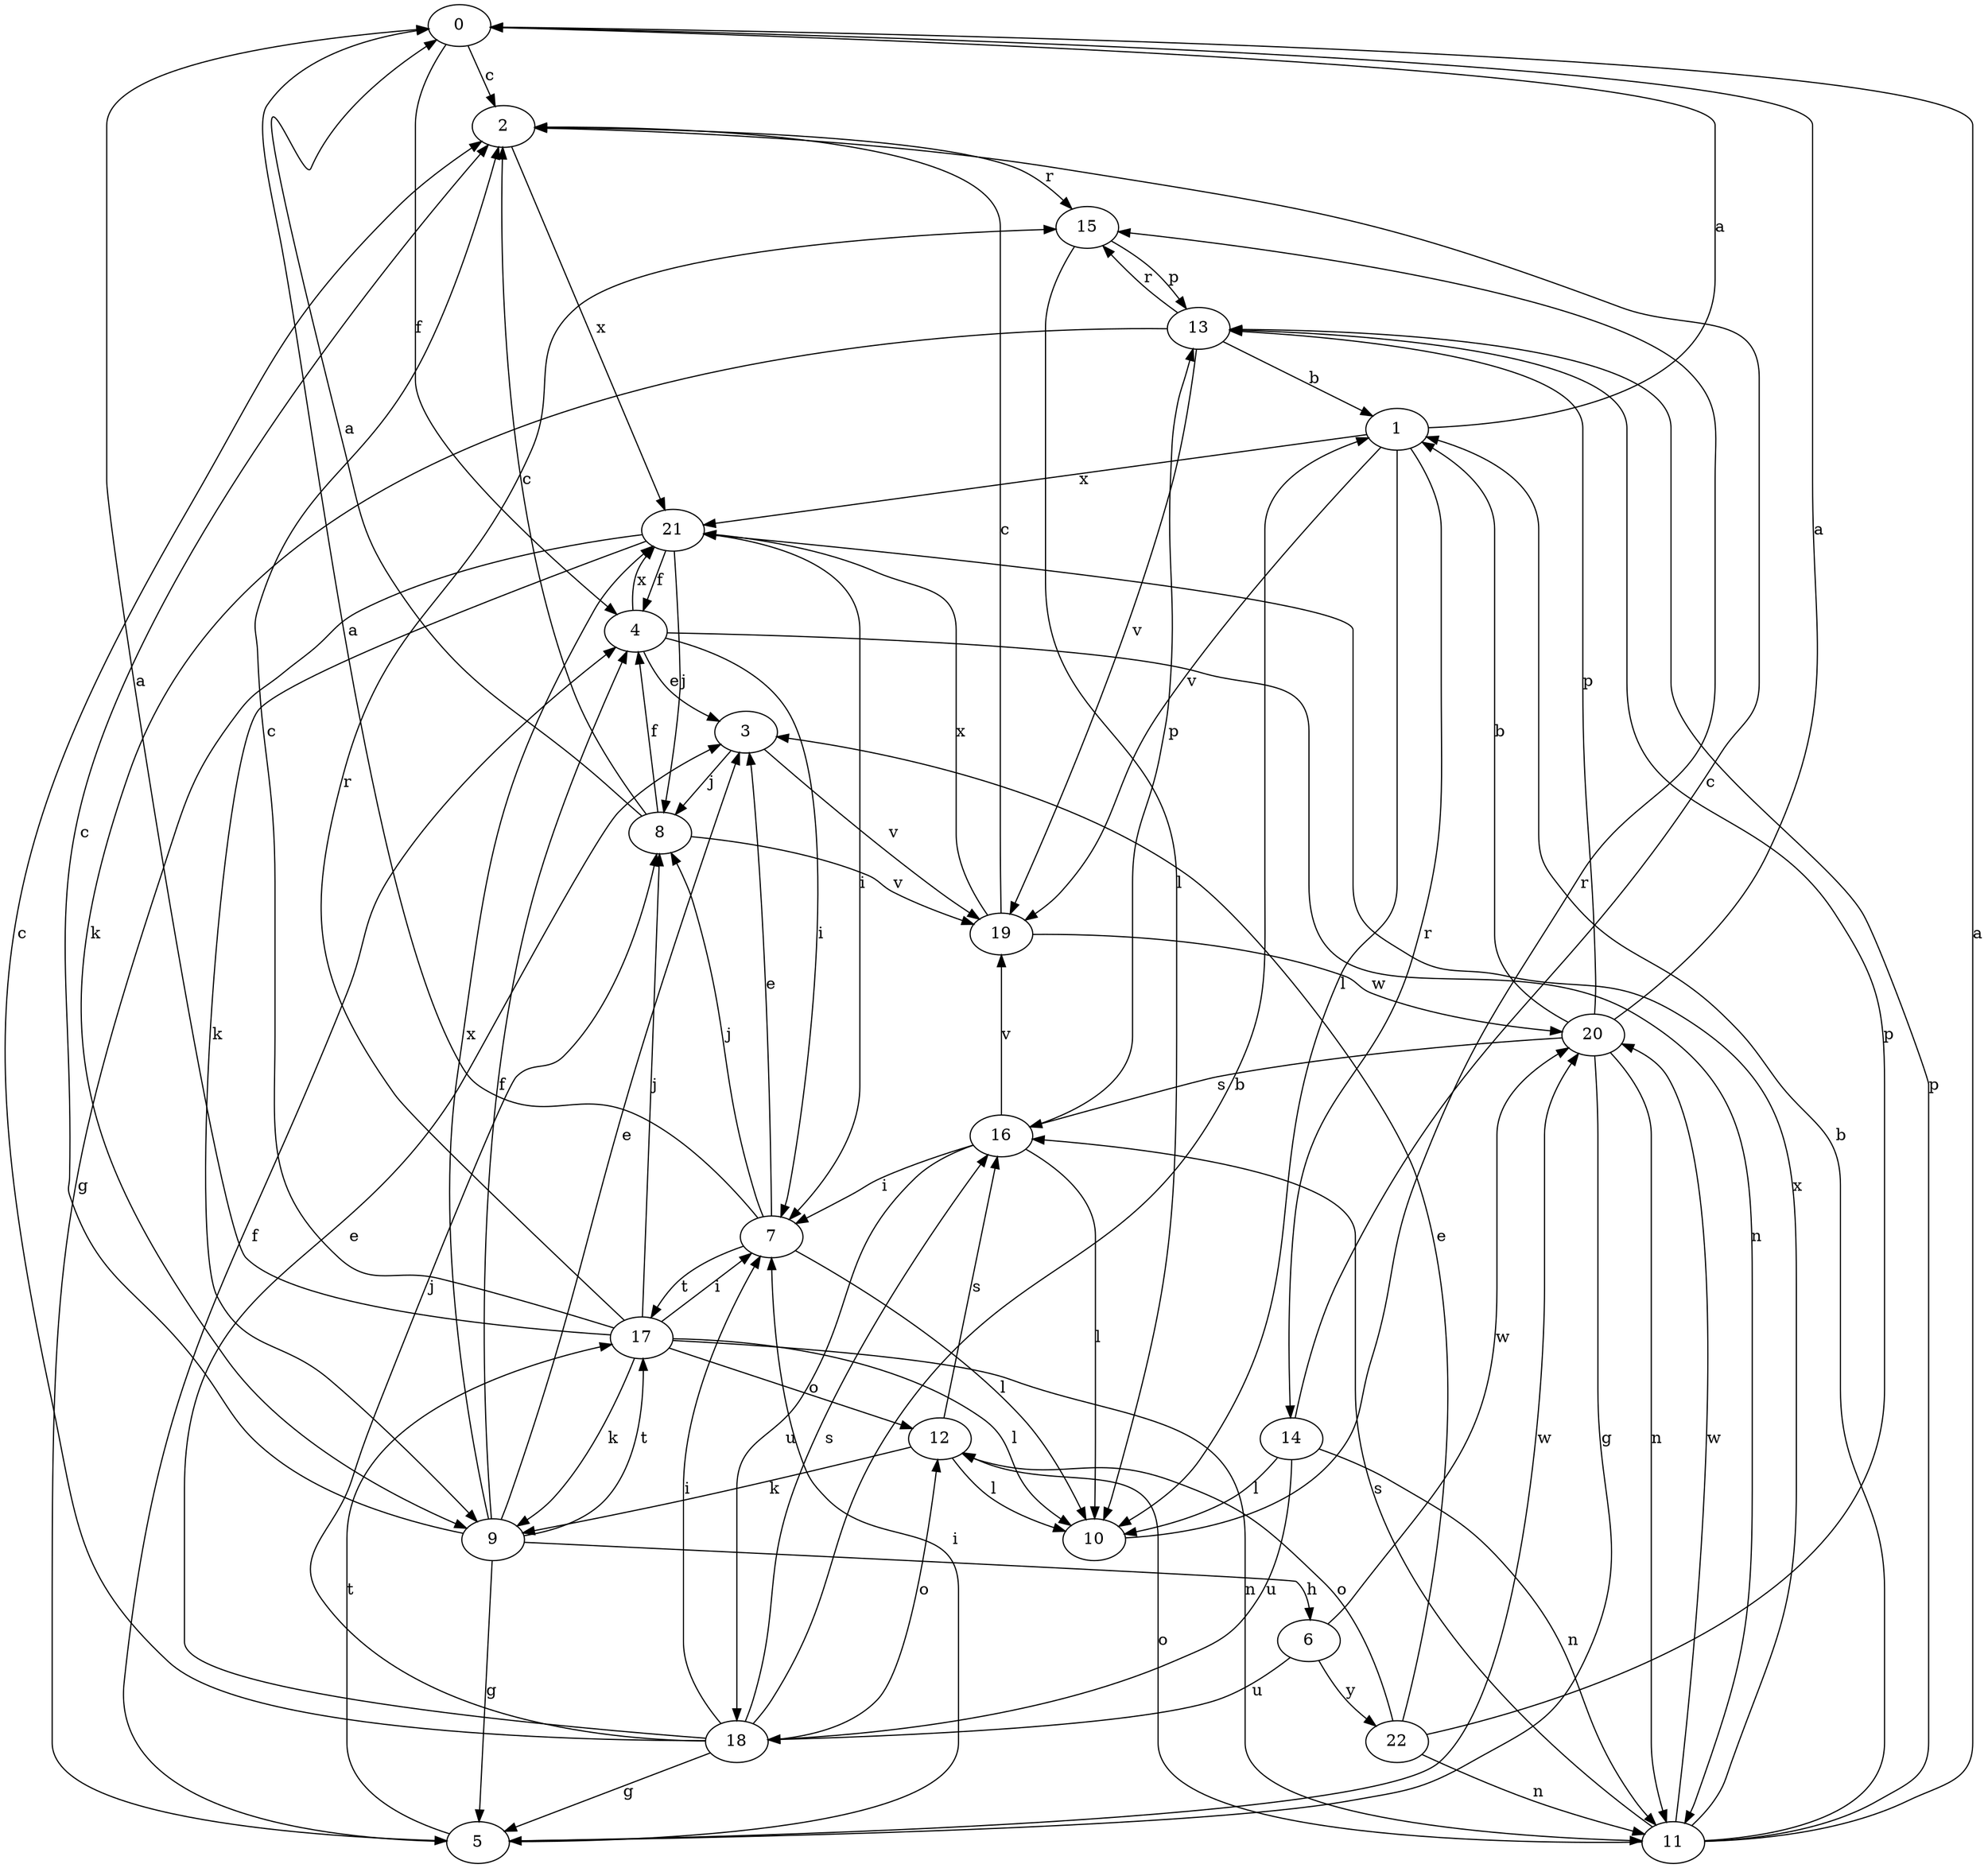 strict digraph  {
0;
1;
2;
3;
4;
5;
6;
7;
8;
9;
10;
11;
12;
13;
14;
15;
16;
17;
18;
19;
20;
21;
22;
0 -> 2  [label=c];
0 -> 4  [label=f];
1 -> 0  [label=a];
1 -> 10  [label=l];
1 -> 14  [label=r];
1 -> 19  [label=v];
1 -> 21  [label=x];
2 -> 15  [label=r];
2 -> 21  [label=x];
3 -> 8  [label=j];
3 -> 19  [label=v];
4 -> 3  [label=e];
4 -> 7  [label=i];
4 -> 11  [label=n];
4 -> 21  [label=x];
5 -> 4  [label=f];
5 -> 7  [label=i];
5 -> 17  [label=t];
5 -> 20  [label=w];
6 -> 18  [label=u];
6 -> 20  [label=w];
6 -> 22  [label=y];
7 -> 0  [label=a];
7 -> 3  [label=e];
7 -> 8  [label=j];
7 -> 10  [label=l];
7 -> 17  [label=t];
8 -> 0  [label=a];
8 -> 2  [label=c];
8 -> 4  [label=f];
8 -> 19  [label=v];
9 -> 2  [label=c];
9 -> 3  [label=e];
9 -> 4  [label=f];
9 -> 5  [label=g];
9 -> 6  [label=h];
9 -> 17  [label=t];
9 -> 21  [label=x];
10 -> 15  [label=r];
11 -> 0  [label=a];
11 -> 1  [label=b];
11 -> 12  [label=o];
11 -> 13  [label=p];
11 -> 16  [label=s];
11 -> 20  [label=w];
11 -> 21  [label=x];
12 -> 9  [label=k];
12 -> 10  [label=l];
12 -> 16  [label=s];
13 -> 1  [label=b];
13 -> 9  [label=k];
13 -> 15  [label=r];
13 -> 19  [label=v];
14 -> 2  [label=c];
14 -> 10  [label=l];
14 -> 11  [label=n];
14 -> 18  [label=u];
15 -> 10  [label=l];
15 -> 13  [label=p];
16 -> 7  [label=i];
16 -> 10  [label=l];
16 -> 13  [label=p];
16 -> 18  [label=u];
16 -> 19  [label=v];
17 -> 0  [label=a];
17 -> 2  [label=c];
17 -> 7  [label=i];
17 -> 8  [label=j];
17 -> 9  [label=k];
17 -> 10  [label=l];
17 -> 11  [label=n];
17 -> 12  [label=o];
17 -> 15  [label=r];
18 -> 1  [label=b];
18 -> 2  [label=c];
18 -> 3  [label=e];
18 -> 5  [label=g];
18 -> 7  [label=i];
18 -> 8  [label=j];
18 -> 12  [label=o];
18 -> 16  [label=s];
19 -> 2  [label=c];
19 -> 20  [label=w];
19 -> 21  [label=x];
20 -> 0  [label=a];
20 -> 1  [label=b];
20 -> 5  [label=g];
20 -> 11  [label=n];
20 -> 13  [label=p];
20 -> 16  [label=s];
21 -> 4  [label=f];
21 -> 5  [label=g];
21 -> 7  [label=i];
21 -> 8  [label=j];
21 -> 9  [label=k];
22 -> 3  [label=e];
22 -> 11  [label=n];
22 -> 12  [label=o];
22 -> 13  [label=p];
}
